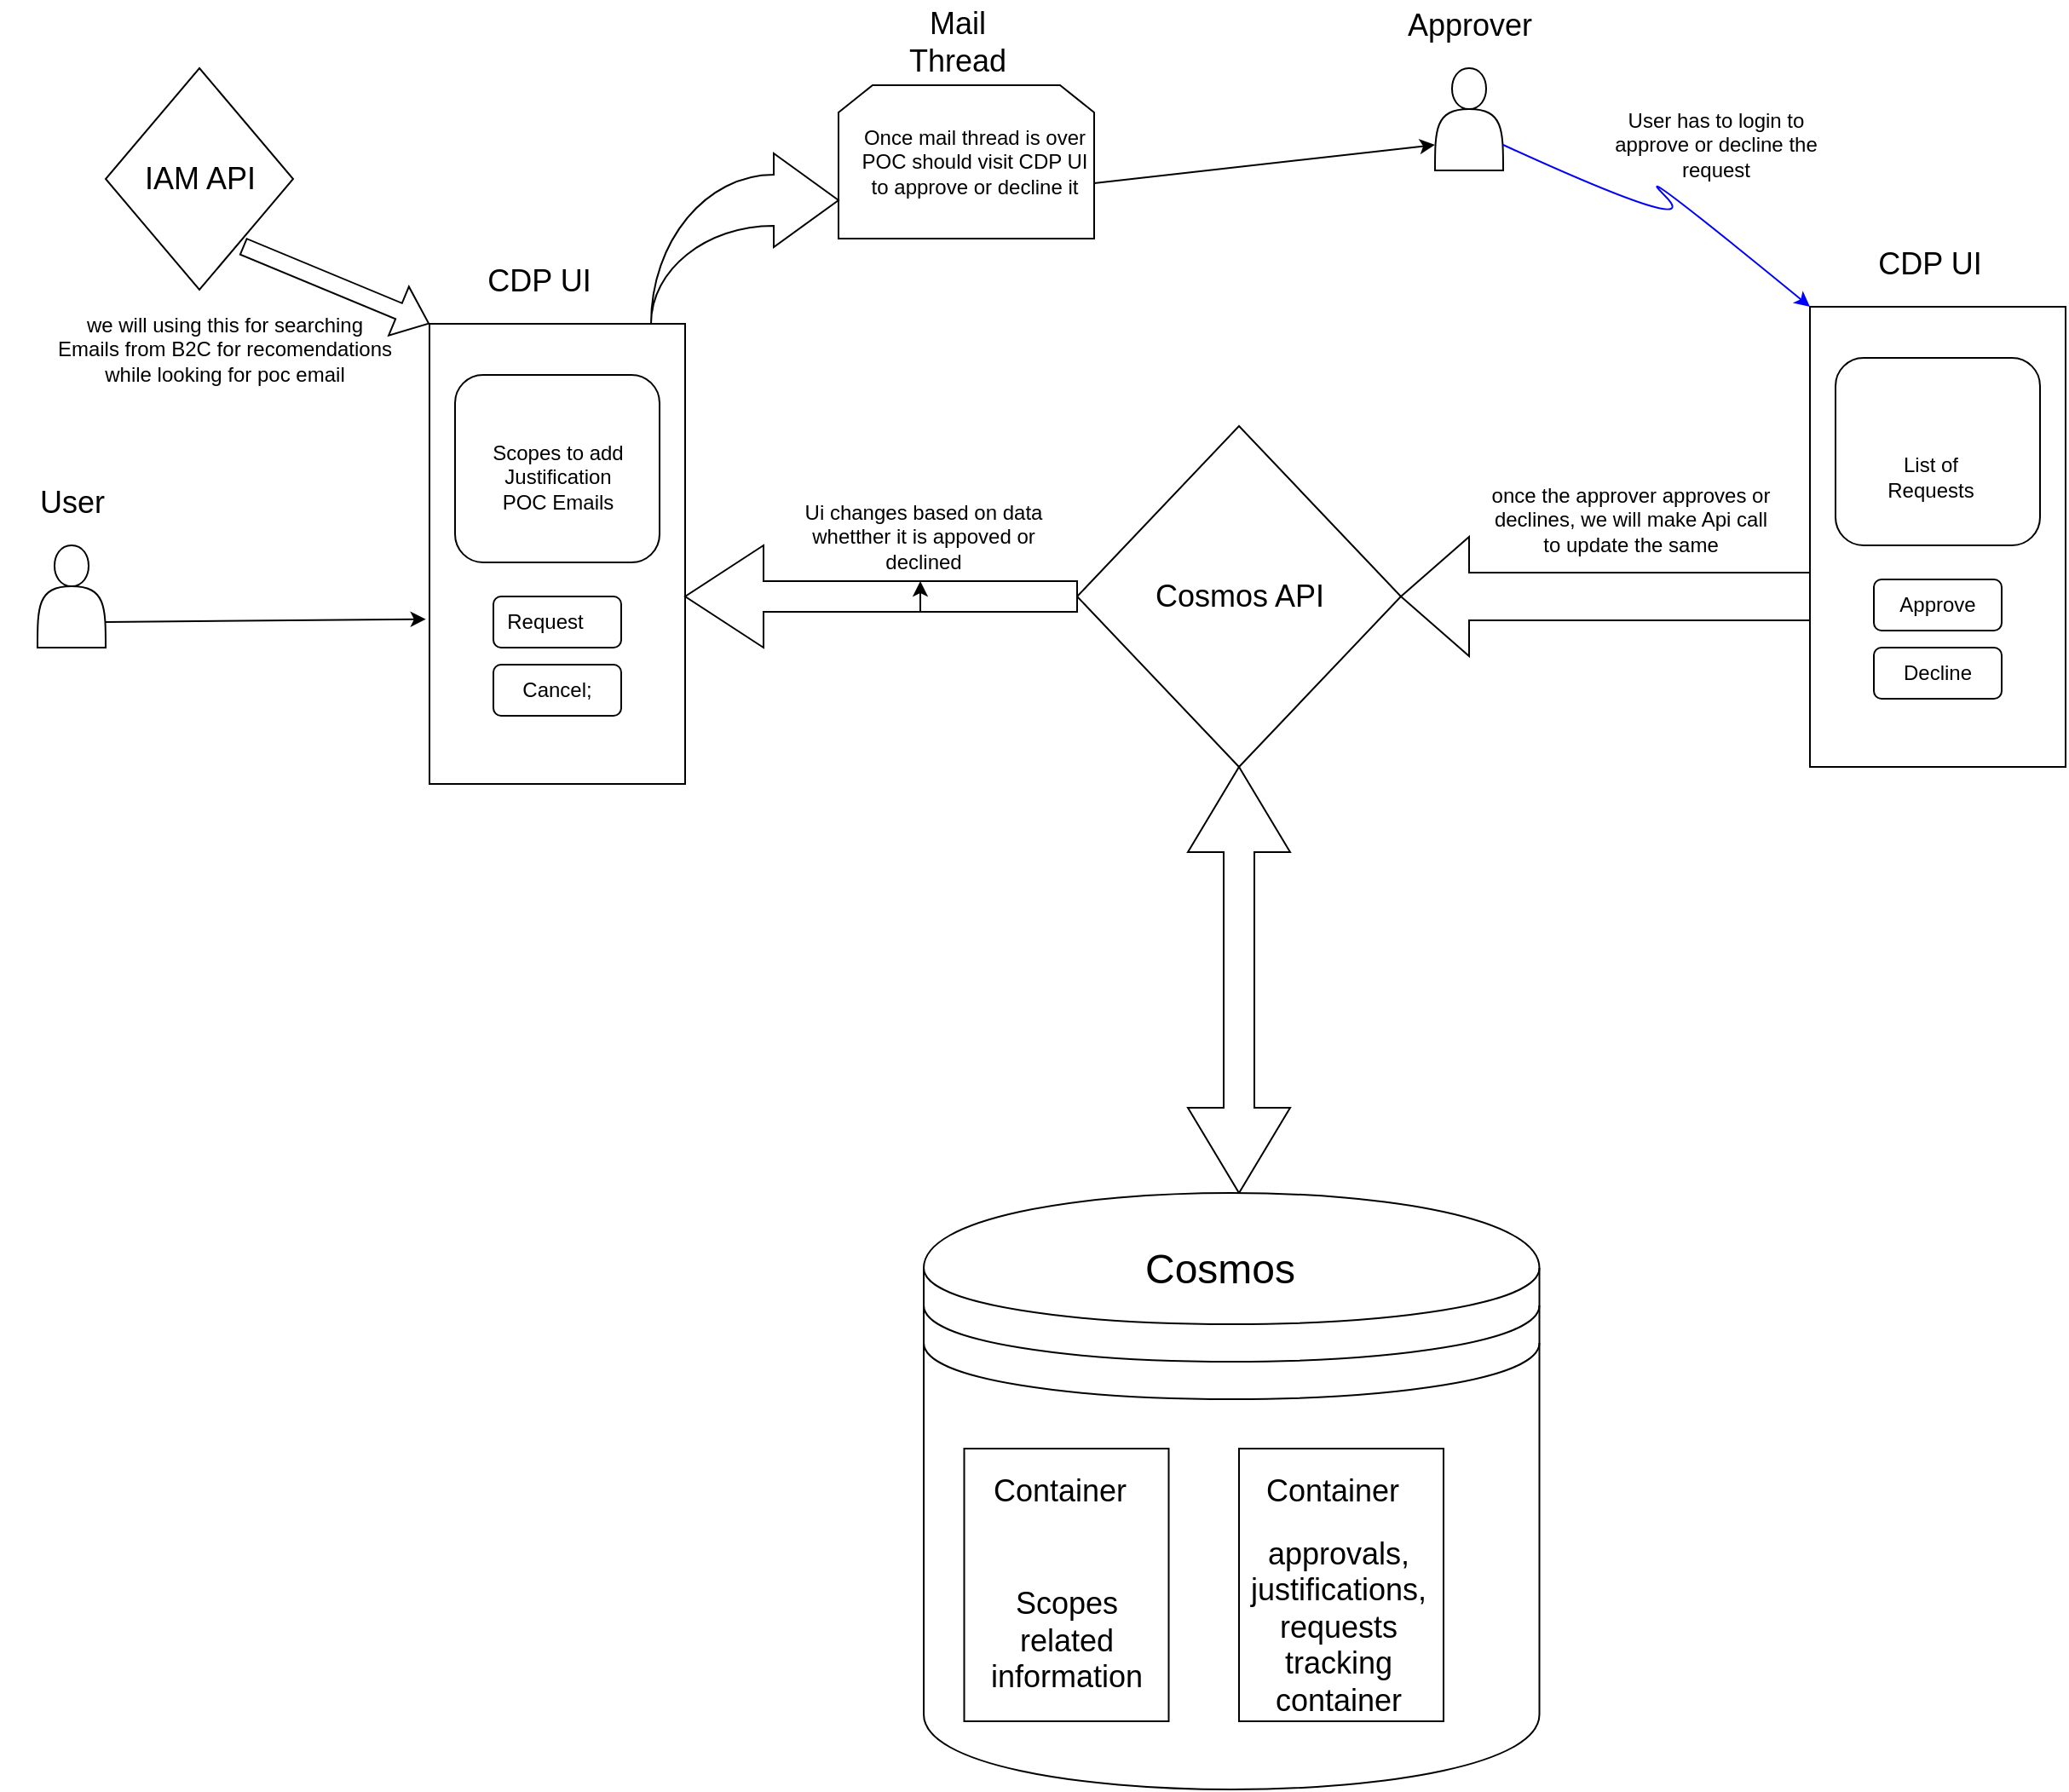 <mxfile version="21.5.1" type="github">
  <diagram name="Page-1" id="WyiXIJd1U91J6u8Udnyy">
    <mxGraphModel dx="1909" dy="1056" grid="1" gridSize="10" guides="1" tooltips="1" connect="1" arrows="1" fold="1" page="1" pageScale="1" pageWidth="827" pageHeight="1169" math="0" shadow="0">
      <root>
        <mxCell id="0" />
        <mxCell id="1" parent="0" />
        <mxCell id="1FNrej181n1RThrmHyVT-1" value="" style="rounded=0;whiteSpace=wrap;html=1;" vertex="1" parent="1">
          <mxGeometry x="360" y="200" width="150" height="270" as="geometry" />
        </mxCell>
        <mxCell id="1FNrej181n1RThrmHyVT-2" value="" style="rounded=1;whiteSpace=wrap;html=1;" vertex="1" parent="1">
          <mxGeometry x="397.5" y="360" width="75" height="30" as="geometry" />
        </mxCell>
        <mxCell id="1FNrej181n1RThrmHyVT-3" value="" style="rounded=1;whiteSpace=wrap;html=1;" vertex="1" parent="1">
          <mxGeometry x="397.5" y="400" width="75" height="30" as="geometry" />
        </mxCell>
        <mxCell id="1FNrej181n1RThrmHyVT-4" value="" style="rounded=1;whiteSpace=wrap;html=1;" vertex="1" parent="1">
          <mxGeometry x="375" y="230" width="120" height="110" as="geometry" />
        </mxCell>
        <mxCell id="1FNrej181n1RThrmHyVT-5" value="" style="rounded=0;whiteSpace=wrap;html=1;" vertex="1" parent="1">
          <mxGeometry x="1170" y="190" width="150" height="270" as="geometry" />
        </mxCell>
        <mxCell id="1FNrej181n1RThrmHyVT-6" value="" style="rounded=1;whiteSpace=wrap;html=1;" vertex="1" parent="1">
          <mxGeometry x="1207.5" y="350" width="75" height="30" as="geometry" />
        </mxCell>
        <mxCell id="1FNrej181n1RThrmHyVT-7" value="" style="rounded=1;whiteSpace=wrap;html=1;" vertex="1" parent="1">
          <mxGeometry x="1207.5" y="390" width="75" height="30" as="geometry" />
        </mxCell>
        <mxCell id="1FNrej181n1RThrmHyVT-8" value="" style="rounded=1;whiteSpace=wrap;html=1;" vertex="1" parent="1">
          <mxGeometry x="1185" y="220" width="120" height="110" as="geometry" />
        </mxCell>
        <mxCell id="1FNrej181n1RThrmHyVT-10" value="" style="rhombus;whiteSpace=wrap;html=1;" vertex="1" parent="1">
          <mxGeometry x="740" y="260" width="190" height="200" as="geometry" />
        </mxCell>
        <mxCell id="1FNrej181n1RThrmHyVT-11" value="" style="shape=actor;whiteSpace=wrap;html=1;" vertex="1" parent="1">
          <mxGeometry x="130" y="330" width="40" height="60" as="geometry" />
        </mxCell>
        <mxCell id="1FNrej181n1RThrmHyVT-12" value="" style="shape=actor;whiteSpace=wrap;html=1;" vertex="1" parent="1">
          <mxGeometry x="950" y="50" width="40" height="60" as="geometry" />
        </mxCell>
        <mxCell id="1FNrej181n1RThrmHyVT-13" value="" style="shape=loopLimit;whiteSpace=wrap;html=1;" vertex="1" parent="1">
          <mxGeometry x="600" y="60" width="150" height="90" as="geometry" />
        </mxCell>
        <mxCell id="1FNrej181n1RThrmHyVT-15" value="" style="shape=singleArrow;direction=west;whiteSpace=wrap;html=1;" vertex="1" parent="1">
          <mxGeometry x="510" y="330" width="230" height="60" as="geometry" />
        </mxCell>
        <mxCell id="1FNrej181n1RThrmHyVT-16" style="edgeStyle=orthogonalEdgeStyle;rounded=0;orthogonalLoop=1;jettySize=auto;html=1;exitX=0;exitY=0;exitDx=92;exitDy=21;exitPerimeter=0;entryX=0;entryY=0;entryDx=92;entryDy=39;entryPerimeter=0;" edge="1" parent="1" source="1FNrej181n1RThrmHyVT-15" target="1FNrej181n1RThrmHyVT-15">
          <mxGeometry relative="1" as="geometry" />
        </mxCell>
        <mxCell id="1FNrej181n1RThrmHyVT-19" value="" style="shape=doubleArrow;direction=south;whiteSpace=wrap;html=1;" vertex="1" parent="1">
          <mxGeometry x="805" y="460" width="60" height="250" as="geometry" />
        </mxCell>
        <mxCell id="1FNrej181n1RThrmHyVT-21" value="" style="html=1;shadow=0;dashed=0;align=center;verticalAlign=middle;shape=mxgraph.arrows2.jumpInArrow;dy=15;dx=38;arrowHead=55;" vertex="1" parent="1">
          <mxGeometry x="490" y="100" width="110" height="100" as="geometry" />
        </mxCell>
        <mxCell id="1FNrej181n1RThrmHyVT-23" value="" style="curved=1;endArrow=classic;html=1;rounded=0;entryX=0;entryY=0;entryDx=0;entryDy=0;exitX=1;exitY=0.75;exitDx=0;exitDy=0;strokeColor=#0000FF;" edge="1" parent="1" source="1FNrej181n1RThrmHyVT-12" target="1FNrej181n1RThrmHyVT-5">
          <mxGeometry width="50" height="50" relative="1" as="geometry">
            <mxPoint x="1060" y="150" as="sourcePoint" />
            <mxPoint x="1100" y="100" as="targetPoint" />
            <Array as="points">
              <mxPoint x="1110" y="150" />
              <mxPoint x="1060" y="100" />
            </Array>
          </mxGeometry>
        </mxCell>
        <mxCell id="1FNrej181n1RThrmHyVT-25" value="" style="html=1;shadow=0;dashed=0;align=center;verticalAlign=middle;shape=mxgraph.arrows2.arrow;dy=0.6;dx=40;flipH=1;notch=0;" vertex="1" parent="1">
          <mxGeometry x="930" y="325" width="240" height="70" as="geometry" />
        </mxCell>
        <mxCell id="1FNrej181n1RThrmHyVT-26" value="" style="rhombus;whiteSpace=wrap;html=1;" vertex="1" parent="1">
          <mxGeometry x="170" y="50" width="110" height="130" as="geometry" />
        </mxCell>
        <mxCell id="1FNrej181n1RThrmHyVT-28" value="" style="shape=flexArrow;endArrow=classic;html=1;rounded=0;exitX=0.731;exitY=0.804;exitDx=0;exitDy=0;exitPerimeter=0;entryX=0;entryY=0;entryDx=0;entryDy=0;" edge="1" parent="1" source="1FNrej181n1RThrmHyVT-26" target="1FNrej181n1RThrmHyVT-1">
          <mxGeometry width="50" height="50" relative="1" as="geometry">
            <mxPoint x="375" y="200" as="sourcePoint" />
            <mxPoint x="425" y="150" as="targetPoint" />
          </mxGeometry>
        </mxCell>
        <mxCell id="1FNrej181n1RThrmHyVT-32" value="" style="endArrow=classic;html=1;rounded=0;exitX=1;exitY=0.75;exitDx=0;exitDy=0;entryX=-0.014;entryY=0.642;entryDx=0;entryDy=0;entryPerimeter=0;" edge="1" parent="1" source="1FNrej181n1RThrmHyVT-11" target="1FNrej181n1RThrmHyVT-1">
          <mxGeometry width="50" height="50" relative="1" as="geometry">
            <mxPoint x="740" y="380" as="sourcePoint" />
            <mxPoint x="790" y="330" as="targetPoint" />
          </mxGeometry>
        </mxCell>
        <mxCell id="1FNrej181n1RThrmHyVT-33" value="Scopes to add&lt;br&gt;Justification&lt;br&gt;POC Emails" style="text;html=1;strokeColor=none;fillColor=none;align=center;verticalAlign=middle;whiteSpace=wrap;rounded=0;" vertex="1" parent="1">
          <mxGeometry x="383.75" y="250" width="102.5" height="80" as="geometry" />
        </mxCell>
        <mxCell id="1FNrej181n1RThrmHyVT-34" value="Request" style="text;html=1;strokeColor=none;fillColor=none;align=center;verticalAlign=middle;whiteSpace=wrap;rounded=0;" vertex="1" parent="1">
          <mxGeometry x="397.5" y="360" width="60" height="30" as="geometry" />
        </mxCell>
        <mxCell id="1FNrej181n1RThrmHyVT-35" value="Cancel;" style="text;html=1;strokeColor=none;fillColor=none;align=center;verticalAlign=middle;whiteSpace=wrap;rounded=0;" vertex="1" parent="1">
          <mxGeometry x="405" y="400" width="60" height="30" as="geometry" />
        </mxCell>
        <mxCell id="1FNrej181n1RThrmHyVT-36" value="List of Requests" style="text;html=1;strokeColor=none;fillColor=none;align=center;verticalAlign=middle;whiteSpace=wrap;rounded=0;" vertex="1" parent="1">
          <mxGeometry x="1211" y="240" width="60" height="100" as="geometry" />
        </mxCell>
        <mxCell id="1FNrej181n1RThrmHyVT-37" value="Approve" style="text;html=1;strokeColor=none;fillColor=none;align=center;verticalAlign=middle;whiteSpace=wrap;rounded=0;" vertex="1" parent="1">
          <mxGeometry x="1215" y="350" width="60" height="30" as="geometry" />
        </mxCell>
        <mxCell id="1FNrej181n1RThrmHyVT-38" value="Decline" style="text;html=1;strokeColor=none;fillColor=none;align=center;verticalAlign=middle;whiteSpace=wrap;rounded=0;" vertex="1" parent="1">
          <mxGeometry x="1215" y="390" width="60" height="30" as="geometry" />
        </mxCell>
        <mxCell id="1FNrej181n1RThrmHyVT-39" value="Once mail thread is over&lt;br&gt;POC should visit CDP UI to approve or decline it" style="text;html=1;strokeColor=none;fillColor=none;align=center;verticalAlign=middle;whiteSpace=wrap;rounded=0;" vertex="1" parent="1">
          <mxGeometry x="610" y="80" width="140" height="50" as="geometry" />
        </mxCell>
        <mxCell id="1FNrej181n1RThrmHyVT-40" value="&lt;font style=&quot;font-size: 18px;&quot;&gt;Mail Thread&lt;/font&gt;" style="text;html=1;strokeColor=none;fillColor=none;align=center;verticalAlign=middle;whiteSpace=wrap;rounded=0;" vertex="1" parent="1">
          <mxGeometry x="640" y="20" width="60" height="30" as="geometry" />
        </mxCell>
        <mxCell id="1FNrej181n1RThrmHyVT-41" value="&lt;font style=&quot;font-size: 18px;&quot;&gt;CDP UI&lt;/font&gt;" style="text;html=1;strokeColor=none;fillColor=none;align=center;verticalAlign=middle;whiteSpace=wrap;rounded=0;" vertex="1" parent="1">
          <mxGeometry x="382.5" y="160" width="82.5" height="30" as="geometry" />
        </mxCell>
        <mxCell id="1FNrej181n1RThrmHyVT-42" value="&lt;font style=&quot;font-size: 18px;&quot;&gt;CDP UI&lt;/font&gt;" style="text;html=1;strokeColor=none;fillColor=none;align=center;verticalAlign=middle;whiteSpace=wrap;rounded=0;" vertex="1" parent="1">
          <mxGeometry x="1199" y="150" width="82.5" height="30" as="geometry" />
        </mxCell>
        <mxCell id="1FNrej181n1RThrmHyVT-43" value="&lt;span style=&quot;font-size: 18px;&quot;&gt;Cosmos API&lt;/span&gt;" style="text;html=1;strokeColor=none;fillColor=none;align=center;verticalAlign=middle;whiteSpace=wrap;rounded=0;" vertex="1" parent="1">
          <mxGeometry x="762.68" y="335" width="144.63" height="50" as="geometry" />
        </mxCell>
        <mxCell id="1FNrej181n1RThrmHyVT-44" value="&lt;span style=&quot;font-size: 18px;&quot;&gt;COSMOS&lt;/span&gt;" style="text;html=1;strokeColor=none;fillColor=none;align=center;verticalAlign=middle;whiteSpace=wrap;rounded=0;" vertex="1" parent="1">
          <mxGeometry x="793.75" y="720" width="82.5" height="30" as="geometry" />
        </mxCell>
        <mxCell id="1FNrej181n1RThrmHyVT-45" value="" style="endArrow=classic;html=1;rounded=0;exitX=1;exitY=0.75;exitDx=0;exitDy=0;entryX=0;entryY=0.75;entryDx=0;entryDy=0;" edge="1" parent="1" source="1FNrej181n1RThrmHyVT-39" target="1FNrej181n1RThrmHyVT-12">
          <mxGeometry width="50" height="50" relative="1" as="geometry">
            <mxPoint x="780" y="180" as="sourcePoint" />
            <mxPoint x="830" y="130" as="targetPoint" />
          </mxGeometry>
        </mxCell>
        <mxCell id="1FNrej181n1RThrmHyVT-46" value="&lt;span style=&quot;font-size: 18px;&quot;&gt;IAM API&lt;/span&gt;" style="text;html=1;strokeColor=none;fillColor=none;align=center;verticalAlign=middle;whiteSpace=wrap;rounded=0;" vertex="1" parent="1">
          <mxGeometry x="183.75" y="100" width="82.5" height="30" as="geometry" />
        </mxCell>
        <mxCell id="1FNrej181n1RThrmHyVT-47" value="&lt;span style=&quot;font-size: 18px;&quot;&gt;User&lt;/span&gt;" style="text;html=1;strokeColor=none;fillColor=none;align=center;verticalAlign=middle;whiteSpace=wrap;rounded=0;" vertex="1" parent="1">
          <mxGeometry x="108.75" y="290" width="82.5" height="30" as="geometry" />
        </mxCell>
        <mxCell id="1FNrej181n1RThrmHyVT-48" value="&lt;span style=&quot;font-size: 18px;&quot;&gt;Approver&lt;/span&gt;" style="text;html=1;strokeColor=none;fillColor=none;align=center;verticalAlign=middle;whiteSpace=wrap;rounded=0;" vertex="1" parent="1">
          <mxGeometry x="928.75" y="10" width="82.5" height="30" as="geometry" />
        </mxCell>
        <mxCell id="1FNrej181n1RThrmHyVT-51" value="Vertical Container" style="swimlane;whiteSpace=wrap;html=1;startSize=10;" vertex="1" parent="1">
          <mxGeometry x="835" y="790" width="30" height="70" as="geometry" />
        </mxCell>
        <mxCell id="1FNrej181n1RThrmHyVT-20" value="" style="shape=datastore;whiteSpace=wrap;html=1;" vertex="1" parent="1">
          <mxGeometry x="650.01" y="710" width="361.24" height="350" as="geometry" />
        </mxCell>
        <mxCell id="1FNrej181n1RThrmHyVT-52" value="" style="rounded=0;whiteSpace=wrap;html=1;" vertex="1" parent="1">
          <mxGeometry x="673.75" y="860" width="120" height="160" as="geometry" />
        </mxCell>
        <mxCell id="1FNrej181n1RThrmHyVT-53" value="" style="rounded=0;whiteSpace=wrap;html=1;" vertex="1" parent="1">
          <mxGeometry x="835" y="860" width="120" height="160" as="geometry" />
        </mxCell>
        <mxCell id="1FNrej181n1RThrmHyVT-54" value="&lt;font style=&quot;font-size: 18px;&quot;&gt;Container&lt;/font&gt;" style="text;html=1;strokeColor=none;fillColor=none;align=center;verticalAlign=middle;whiteSpace=wrap;rounded=0;" vertex="1" parent="1">
          <mxGeometry x="700" y="870" width="60" height="30" as="geometry" />
        </mxCell>
        <mxCell id="1FNrej181n1RThrmHyVT-55" value="&lt;font style=&quot;font-size: 18px;&quot;&gt;Scopes related information&lt;/font&gt;" style="text;html=1;strokeColor=none;fillColor=none;align=center;verticalAlign=middle;whiteSpace=wrap;rounded=0;" vertex="1" parent="1">
          <mxGeometry x="683.75" y="925" width="100" height="95" as="geometry" />
        </mxCell>
        <mxCell id="1FNrej181n1RThrmHyVT-56" value="&lt;font style=&quot;font-size: 18px;&quot;&gt;Container&lt;/font&gt;" style="text;html=1;strokeColor=none;fillColor=none;align=center;verticalAlign=middle;whiteSpace=wrap;rounded=0;" vertex="1" parent="1">
          <mxGeometry x="860" y="870" width="60" height="30" as="geometry" />
        </mxCell>
        <mxCell id="1FNrej181n1RThrmHyVT-57" value="&lt;font style=&quot;font-size: 18px;&quot;&gt;approvals, justifications, requests tracking container&lt;/font&gt;" style="text;html=1;strokeColor=none;fillColor=none;align=center;verticalAlign=middle;whiteSpace=wrap;rounded=0;" vertex="1" parent="1">
          <mxGeometry x="837" y="920" width="113" height="90" as="geometry" />
        </mxCell>
        <mxCell id="1FNrej181n1RThrmHyVT-58" value="&lt;font style=&quot;font-size: 24px;&quot;&gt;Cosmos&lt;/font&gt;" style="text;html=1;strokeColor=none;fillColor=none;align=center;verticalAlign=middle;whiteSpace=wrap;rounded=0;" vertex="1" parent="1">
          <mxGeometry x="793.75" y="740" width="60" height="30" as="geometry" />
        </mxCell>
        <mxCell id="1FNrej181n1RThrmHyVT-59" value="once the approver approves or declines, we will make Api call to update the same" style="text;html=1;strokeColor=none;fillColor=none;align=center;verticalAlign=middle;whiteSpace=wrap;rounded=0;" vertex="1" parent="1">
          <mxGeometry x="980" y="290" width="170" height="50" as="geometry" />
        </mxCell>
        <mxCell id="1FNrej181n1RThrmHyVT-60" value="Ui changes based on data whetther it is appoved or declined" style="text;html=1;strokeColor=none;fillColor=none;align=center;verticalAlign=middle;whiteSpace=wrap;rounded=0;" vertex="1" parent="1">
          <mxGeometry x="560" y="310" width="180" height="30" as="geometry" />
        </mxCell>
        <mxCell id="1FNrej181n1RThrmHyVT-61" value="we will using this for searching Emails from B2C for recomendations while looking for poc email" style="text;html=1;strokeColor=none;fillColor=none;align=center;verticalAlign=middle;whiteSpace=wrap;rounded=0;" vertex="1" parent="1">
          <mxGeometry x="140" y="200" width="200" height="30" as="geometry" />
        </mxCell>
        <mxCell id="1FNrej181n1RThrmHyVT-62" value="User has to login to approve or decline the request" style="text;html=1;strokeColor=none;fillColor=none;align=center;verticalAlign=middle;whiteSpace=wrap;rounded=0;" vertex="1" parent="1">
          <mxGeometry x="1050" y="80" width="130" height="30" as="geometry" />
        </mxCell>
      </root>
    </mxGraphModel>
  </diagram>
</mxfile>
